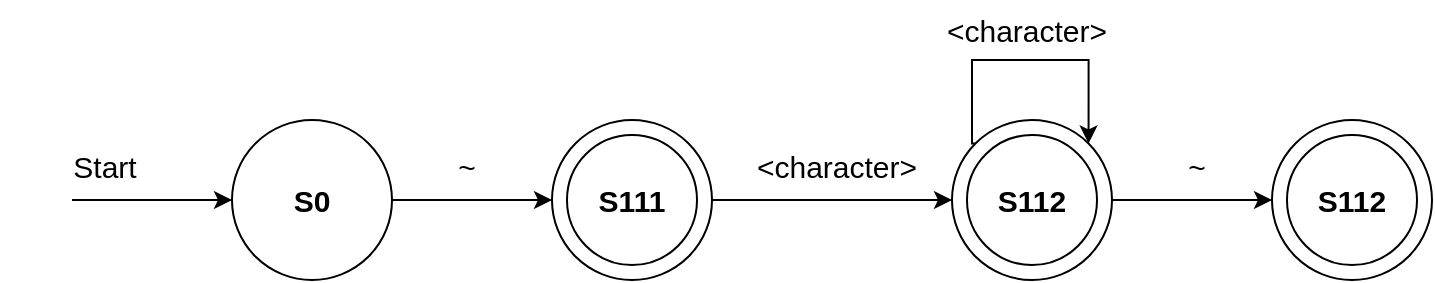 <mxfile version="23.1.1" type="github">
  <diagram name="Page-1" id="CdH5zXiS5yHPEZkoT4qY">
    <mxGraphModel dx="1121" dy="637" grid="1" gridSize="10" guides="1" tooltips="1" connect="1" arrows="1" fold="1" page="1" pageScale="1" pageWidth="850" pageHeight="1100" math="0" shadow="0">
      <root>
        <mxCell id="0" />
        <mxCell id="1" parent="0" />
        <mxCell id="LKpVY0tLk5s1OVpQJArN-2" value="" style="ellipse;whiteSpace=wrap;html=1;aspect=fixed;" vertex="1" parent="1">
          <mxGeometry x="360" y="240" width="80" height="80" as="geometry" />
        </mxCell>
        <mxCell id="LKpVY0tLk5s1OVpQJArN-3" value="" style="ellipse;whiteSpace=wrap;html=1;aspect=fixed;" vertex="1" parent="1">
          <mxGeometry x="200" y="240" width="80" height="80" as="geometry" />
        </mxCell>
        <mxCell id="LKpVY0tLk5s1OVpQJArN-4" value="" style="endArrow=classic;html=1;rounded=0;entryX=0;entryY=0.5;entryDx=0;entryDy=0;" edge="1" parent="1">
          <mxGeometry width="50" height="50" relative="1" as="geometry">
            <mxPoint x="120" y="280" as="sourcePoint" />
            <mxPoint x="200" y="280" as="targetPoint" />
          </mxGeometry>
        </mxCell>
        <mxCell id="LKpVY0tLk5s1OVpQJArN-5" value="" style="endArrow=classic;html=1;rounded=0;entryX=0;entryY=0.5;entryDx=0;entryDy=0;exitX=1;exitY=0.5;exitDx=0;exitDy=0;" edge="1" parent="1" source="LKpVY0tLk5s1OVpQJArN-3" target="LKpVY0tLk5s1OVpQJArN-2">
          <mxGeometry width="50" height="50" relative="1" as="geometry">
            <mxPoint x="290" y="310" as="sourcePoint" />
            <mxPoint x="410" y="310" as="targetPoint" />
          </mxGeometry>
        </mxCell>
        <mxCell id="LKpVY0tLk5s1OVpQJArN-6" value="&lt;b style=&quot;font-size: 15px;&quot;&gt;S0&lt;/b&gt;" style="text;html=1;strokeColor=none;fillColor=none;align=center;verticalAlign=middle;whiteSpace=wrap;rounded=0;fontSize=15;" vertex="1" parent="1">
          <mxGeometry x="210" y="265" width="60" height="30" as="geometry" />
        </mxCell>
        <mxCell id="LKpVY0tLk5s1OVpQJArN-8" value="~" style="text;html=1;strokeColor=none;fillColor=none;align=center;verticalAlign=middle;whiteSpace=wrap;rounded=0;fontSize=15;" vertex="1" parent="1">
          <mxGeometry x="265" y="247.5" width="105" height="30" as="geometry" />
        </mxCell>
        <mxCell id="LKpVY0tLk5s1OVpQJArN-24" style="edgeStyle=orthogonalEdgeStyle;rounded=0;orthogonalLoop=1;jettySize=auto;html=1;entryX=1;entryY=0;entryDx=0;entryDy=0;exitX=0;exitY=0;exitDx=0;exitDy=0;" edge="1" parent="1" source="LKpVY0tLk5s1OVpQJArN-9" target="LKpVY0tLk5s1OVpQJArN-9">
          <mxGeometry relative="1" as="geometry">
            <mxPoint x="650" y="240" as="targetPoint" />
            <Array as="points">
              <mxPoint x="570" y="252" />
              <mxPoint x="570" y="210" />
              <mxPoint x="628" y="210" />
            </Array>
          </mxGeometry>
        </mxCell>
        <mxCell id="LKpVY0tLk5s1OVpQJArN-9" value="" style="ellipse;whiteSpace=wrap;html=1;aspect=fixed;" vertex="1" parent="1">
          <mxGeometry x="560" y="240" width="80" height="80" as="geometry" />
        </mxCell>
        <mxCell id="LKpVY0tLk5s1OVpQJArN-10" value="" style="ellipse;whiteSpace=wrap;html=1;aspect=fixed;" vertex="1" parent="1">
          <mxGeometry x="567.5" y="247.5" width="65" height="65" as="geometry" />
        </mxCell>
        <mxCell id="LKpVY0tLk5s1OVpQJArN-11" value="" style="endArrow=classic;html=1;rounded=0;entryX=0;entryY=0.5;entryDx=0;entryDy=0;exitX=1;exitY=0.5;exitDx=0;exitDy=0;" edge="1" parent="1" target="LKpVY0tLk5s1OVpQJArN-9">
          <mxGeometry width="50" height="50" relative="1" as="geometry">
            <mxPoint x="440" y="280" as="sourcePoint" />
            <mxPoint x="570" y="310" as="targetPoint" />
          </mxGeometry>
        </mxCell>
        <mxCell id="LKpVY0tLk5s1OVpQJArN-12" value="&lt;b&gt;&lt;font style=&quot;font-size: 15px;&quot;&gt;S112&lt;/font&gt;&lt;/b&gt;" style="text;html=1;strokeColor=none;fillColor=none;align=center;verticalAlign=middle;whiteSpace=wrap;rounded=0;" vertex="1" parent="1">
          <mxGeometry x="570" y="265" width="60" height="30" as="geometry" />
        </mxCell>
        <mxCell id="LKpVY0tLk5s1OVpQJArN-13" value="&amp;lt;character&amp;gt;" style="text;html=1;strokeColor=none;fillColor=none;align=center;verticalAlign=middle;whiteSpace=wrap;rounded=0;fontSize=15;" vertex="1" parent="1">
          <mxGeometry x="450" y="247.5" width="105" height="30" as="geometry" />
        </mxCell>
        <mxCell id="LKpVY0tLk5s1OVpQJArN-14" value="" style="ellipse;whiteSpace=wrap;html=1;aspect=fixed;" vertex="1" parent="1">
          <mxGeometry x="367.5" y="247.5" width="65" height="65" as="geometry" />
        </mxCell>
        <mxCell id="LKpVY0tLk5s1OVpQJArN-7" value="&lt;b&gt;&lt;font style=&quot;font-size: 15px;&quot;&gt;S111&lt;/font&gt;&lt;/b&gt;" style="text;html=1;strokeColor=none;fillColor=none;align=center;verticalAlign=middle;whiteSpace=wrap;rounded=0;" vertex="1" parent="1">
          <mxGeometry x="370" y="265" width="60" height="30" as="geometry" />
        </mxCell>
        <mxCell id="LKpVY0tLk5s1OVpQJArN-19" value="" style="ellipse;whiteSpace=wrap;html=1;aspect=fixed;" vertex="1" parent="1">
          <mxGeometry x="720" y="240" width="80" height="80" as="geometry" />
        </mxCell>
        <mxCell id="LKpVY0tLk5s1OVpQJArN-20" value="" style="ellipse;whiteSpace=wrap;html=1;aspect=fixed;" vertex="1" parent="1">
          <mxGeometry x="727.5" y="247.5" width="65" height="65" as="geometry" />
        </mxCell>
        <mxCell id="LKpVY0tLk5s1OVpQJArN-21" value="" style="endArrow=classic;html=1;rounded=0;entryX=0;entryY=0.5;entryDx=0;entryDy=0;exitX=1;exitY=0.5;exitDx=0;exitDy=0;" edge="1" parent="1" target="LKpVY0tLk5s1OVpQJArN-19">
          <mxGeometry width="50" height="50" relative="1" as="geometry">
            <mxPoint x="640" y="280" as="sourcePoint" />
            <mxPoint x="770" y="310" as="targetPoint" />
          </mxGeometry>
        </mxCell>
        <mxCell id="LKpVY0tLk5s1OVpQJArN-22" value="&lt;b&gt;&lt;font style=&quot;font-size: 15px;&quot;&gt;S112&lt;/font&gt;&lt;/b&gt;" style="text;html=1;strokeColor=none;fillColor=none;align=center;verticalAlign=middle;whiteSpace=wrap;rounded=0;" vertex="1" parent="1">
          <mxGeometry x="730" y="265" width="60" height="30" as="geometry" />
        </mxCell>
        <mxCell id="LKpVY0tLk5s1OVpQJArN-23" value="~" style="text;html=1;strokeColor=none;fillColor=none;align=center;verticalAlign=middle;whiteSpace=wrap;rounded=0;fontSize=15;" vertex="1" parent="1">
          <mxGeometry x="630" y="247.5" width="105" height="30" as="geometry" />
        </mxCell>
        <mxCell id="LKpVY0tLk5s1OVpQJArN-25" value="&amp;lt;character&amp;gt;" style="text;html=1;strokeColor=none;fillColor=none;align=center;verticalAlign=middle;whiteSpace=wrap;rounded=0;fontSize=15;" vertex="1" parent="1">
          <mxGeometry x="545" y="180" width="105" height="30" as="geometry" />
        </mxCell>
        <mxCell id="LKpVY0tLk5s1OVpQJArN-26" value="Start" style="text;html=1;strokeColor=none;fillColor=none;align=center;verticalAlign=middle;whiteSpace=wrap;rounded=0;fontSize=15;" vertex="1" parent="1">
          <mxGeometry x="84" y="247.5" width="105" height="30" as="geometry" />
        </mxCell>
      </root>
    </mxGraphModel>
  </diagram>
</mxfile>
